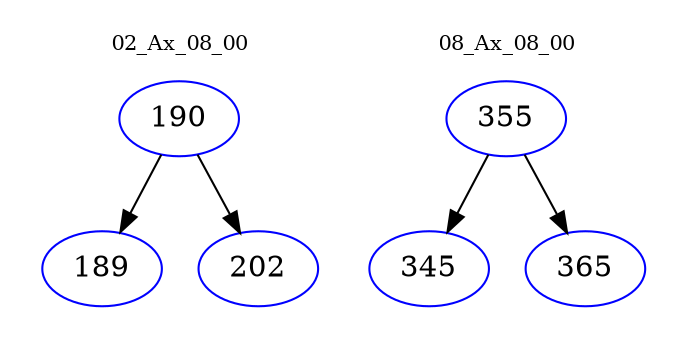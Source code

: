 digraph{
subgraph cluster_0 {
color = white
label = "02_Ax_08_00";
fontsize=10;
T0_190 [label="190", color="blue"]
T0_190 -> T0_189 [color="black"]
T0_189 [label="189", color="blue"]
T0_190 -> T0_202 [color="black"]
T0_202 [label="202", color="blue"]
}
subgraph cluster_1 {
color = white
label = "08_Ax_08_00";
fontsize=10;
T1_355 [label="355", color="blue"]
T1_355 -> T1_345 [color="black"]
T1_345 [label="345", color="blue"]
T1_355 -> T1_365 [color="black"]
T1_365 [label="365", color="blue"]
}
}
